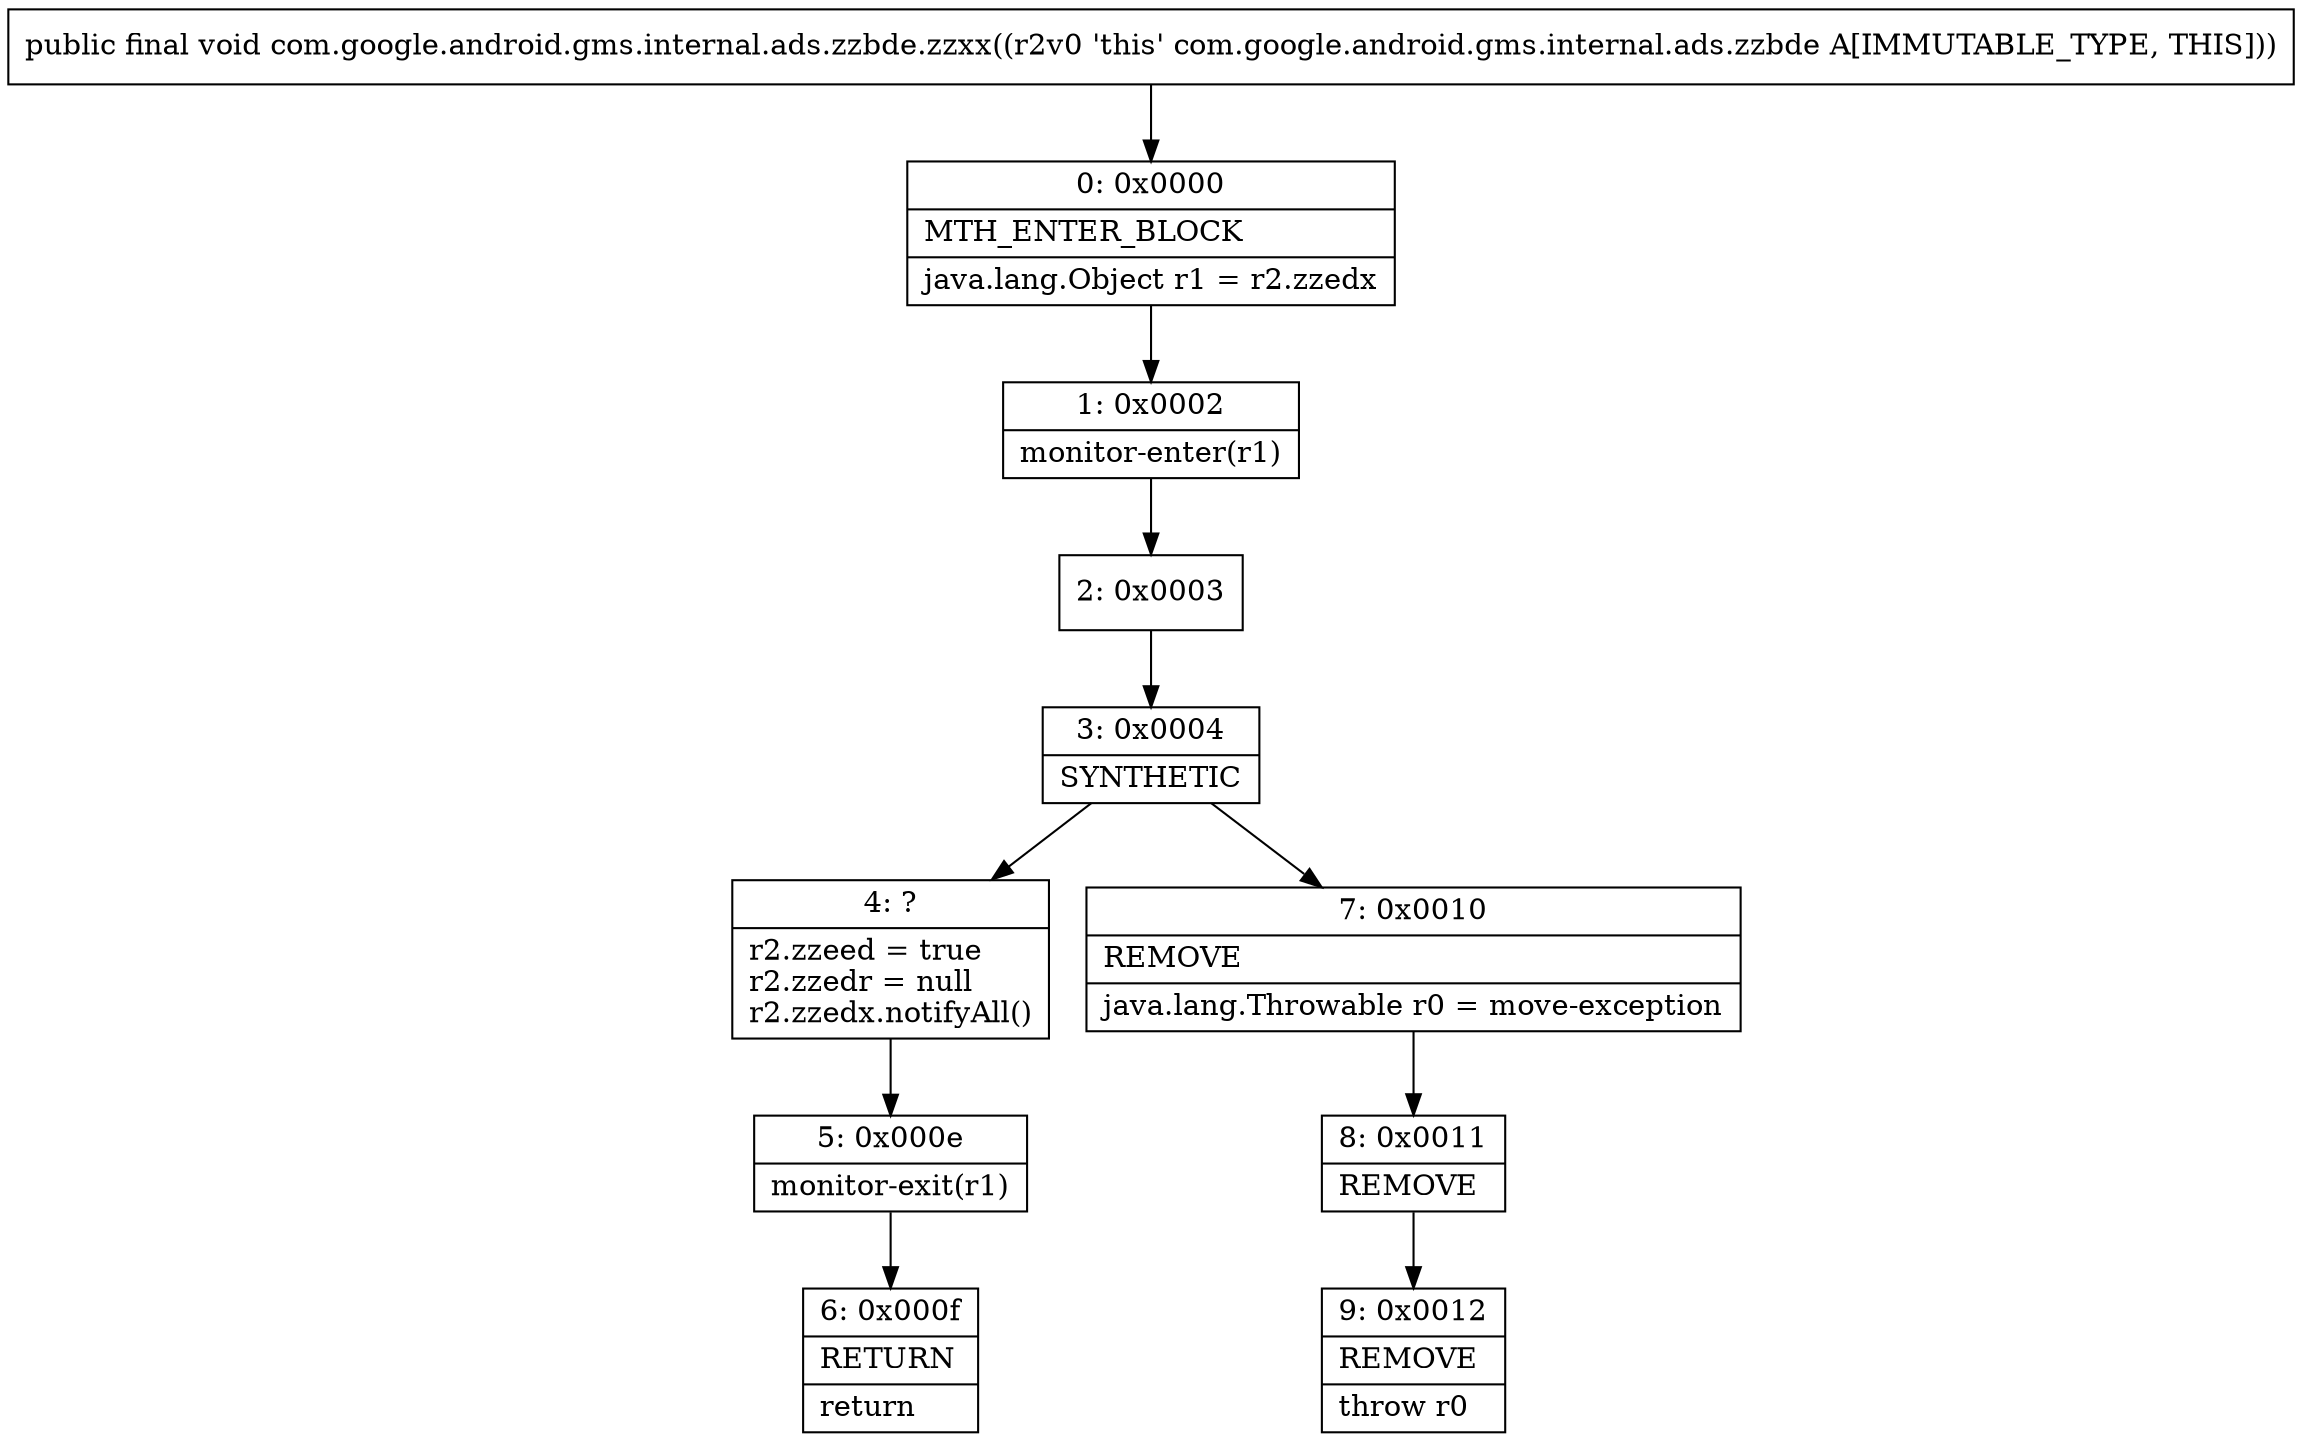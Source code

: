 digraph "CFG forcom.google.android.gms.internal.ads.zzbde.zzxx()V" {
Node_0 [shape=record,label="{0\:\ 0x0000|MTH_ENTER_BLOCK\l|java.lang.Object r1 = r2.zzedx\l}"];
Node_1 [shape=record,label="{1\:\ 0x0002|monitor\-enter(r1)\l}"];
Node_2 [shape=record,label="{2\:\ 0x0003}"];
Node_3 [shape=record,label="{3\:\ 0x0004|SYNTHETIC\l}"];
Node_4 [shape=record,label="{4\:\ ?|r2.zzeed = true\lr2.zzedr = null\lr2.zzedx.notifyAll()\l}"];
Node_5 [shape=record,label="{5\:\ 0x000e|monitor\-exit(r1)\l}"];
Node_6 [shape=record,label="{6\:\ 0x000f|RETURN\l|return\l}"];
Node_7 [shape=record,label="{7\:\ 0x0010|REMOVE\l|java.lang.Throwable r0 = move\-exception\l}"];
Node_8 [shape=record,label="{8\:\ 0x0011|REMOVE\l}"];
Node_9 [shape=record,label="{9\:\ 0x0012|REMOVE\l|throw r0\l}"];
MethodNode[shape=record,label="{public final void com.google.android.gms.internal.ads.zzbde.zzxx((r2v0 'this' com.google.android.gms.internal.ads.zzbde A[IMMUTABLE_TYPE, THIS])) }"];
MethodNode -> Node_0;
Node_0 -> Node_1;
Node_1 -> Node_2;
Node_2 -> Node_3;
Node_3 -> Node_4;
Node_3 -> Node_7;
Node_4 -> Node_5;
Node_5 -> Node_6;
Node_7 -> Node_8;
Node_8 -> Node_9;
}

